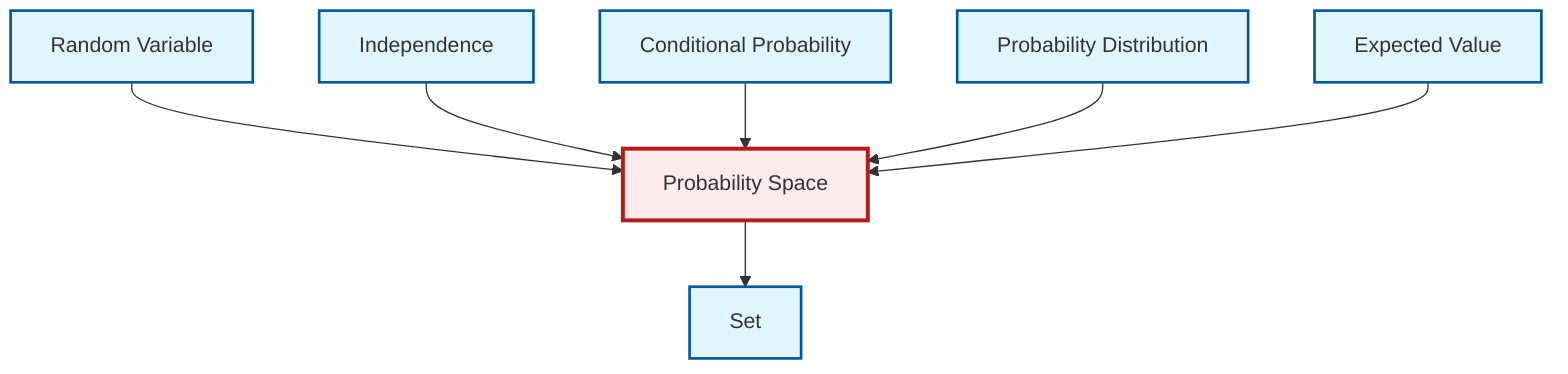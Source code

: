 graph TD
    classDef definition fill:#e1f5fe,stroke:#01579b,stroke-width:2px
    classDef theorem fill:#f3e5f5,stroke:#4a148c,stroke-width:2px
    classDef axiom fill:#fff3e0,stroke:#e65100,stroke-width:2px
    classDef example fill:#e8f5e9,stroke:#1b5e20,stroke-width:2px
    classDef current fill:#ffebee,stroke:#b71c1c,stroke-width:3px
    def-expectation["Expected Value"]:::definition
    def-conditional-probability["Conditional Probability"]:::definition
    def-probability-distribution["Probability Distribution"]:::definition
    def-independence["Independence"]:::definition
    def-random-variable["Random Variable"]:::definition
    def-set["Set"]:::definition
    def-probability-space["Probability Space"]:::definition
    def-random-variable --> def-probability-space
    def-independence --> def-probability-space
    def-conditional-probability --> def-probability-space
    def-probability-space --> def-set
    def-probability-distribution --> def-probability-space
    def-expectation --> def-probability-space
    class def-probability-space current